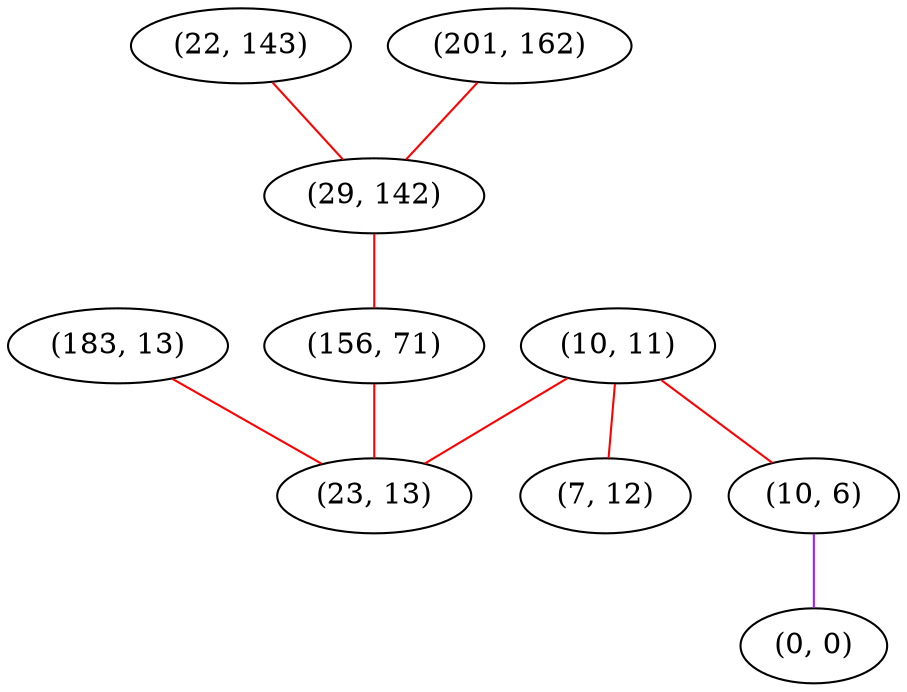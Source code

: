 graph "" {
"(183, 13)";
"(10, 11)";
"(7, 12)";
"(10, 6)";
"(22, 143)";
"(201, 162)";
"(0, 0)";
"(29, 142)";
"(156, 71)";
"(23, 13)";
"(183, 13)" -- "(23, 13)"  [color=red, key=0, weight=1];
"(10, 11)" -- "(7, 12)"  [color=red, key=0, weight=1];
"(10, 11)" -- "(23, 13)"  [color=red, key=0, weight=1];
"(10, 11)" -- "(10, 6)"  [color=red, key=0, weight=1];
"(10, 6)" -- "(0, 0)"  [color=purple, key=0, weight=4];
"(22, 143)" -- "(29, 142)"  [color=red, key=0, weight=1];
"(201, 162)" -- "(29, 142)"  [color=red, key=0, weight=1];
"(29, 142)" -- "(156, 71)"  [color=red, key=0, weight=1];
"(156, 71)" -- "(23, 13)"  [color=red, key=0, weight=1];
}
